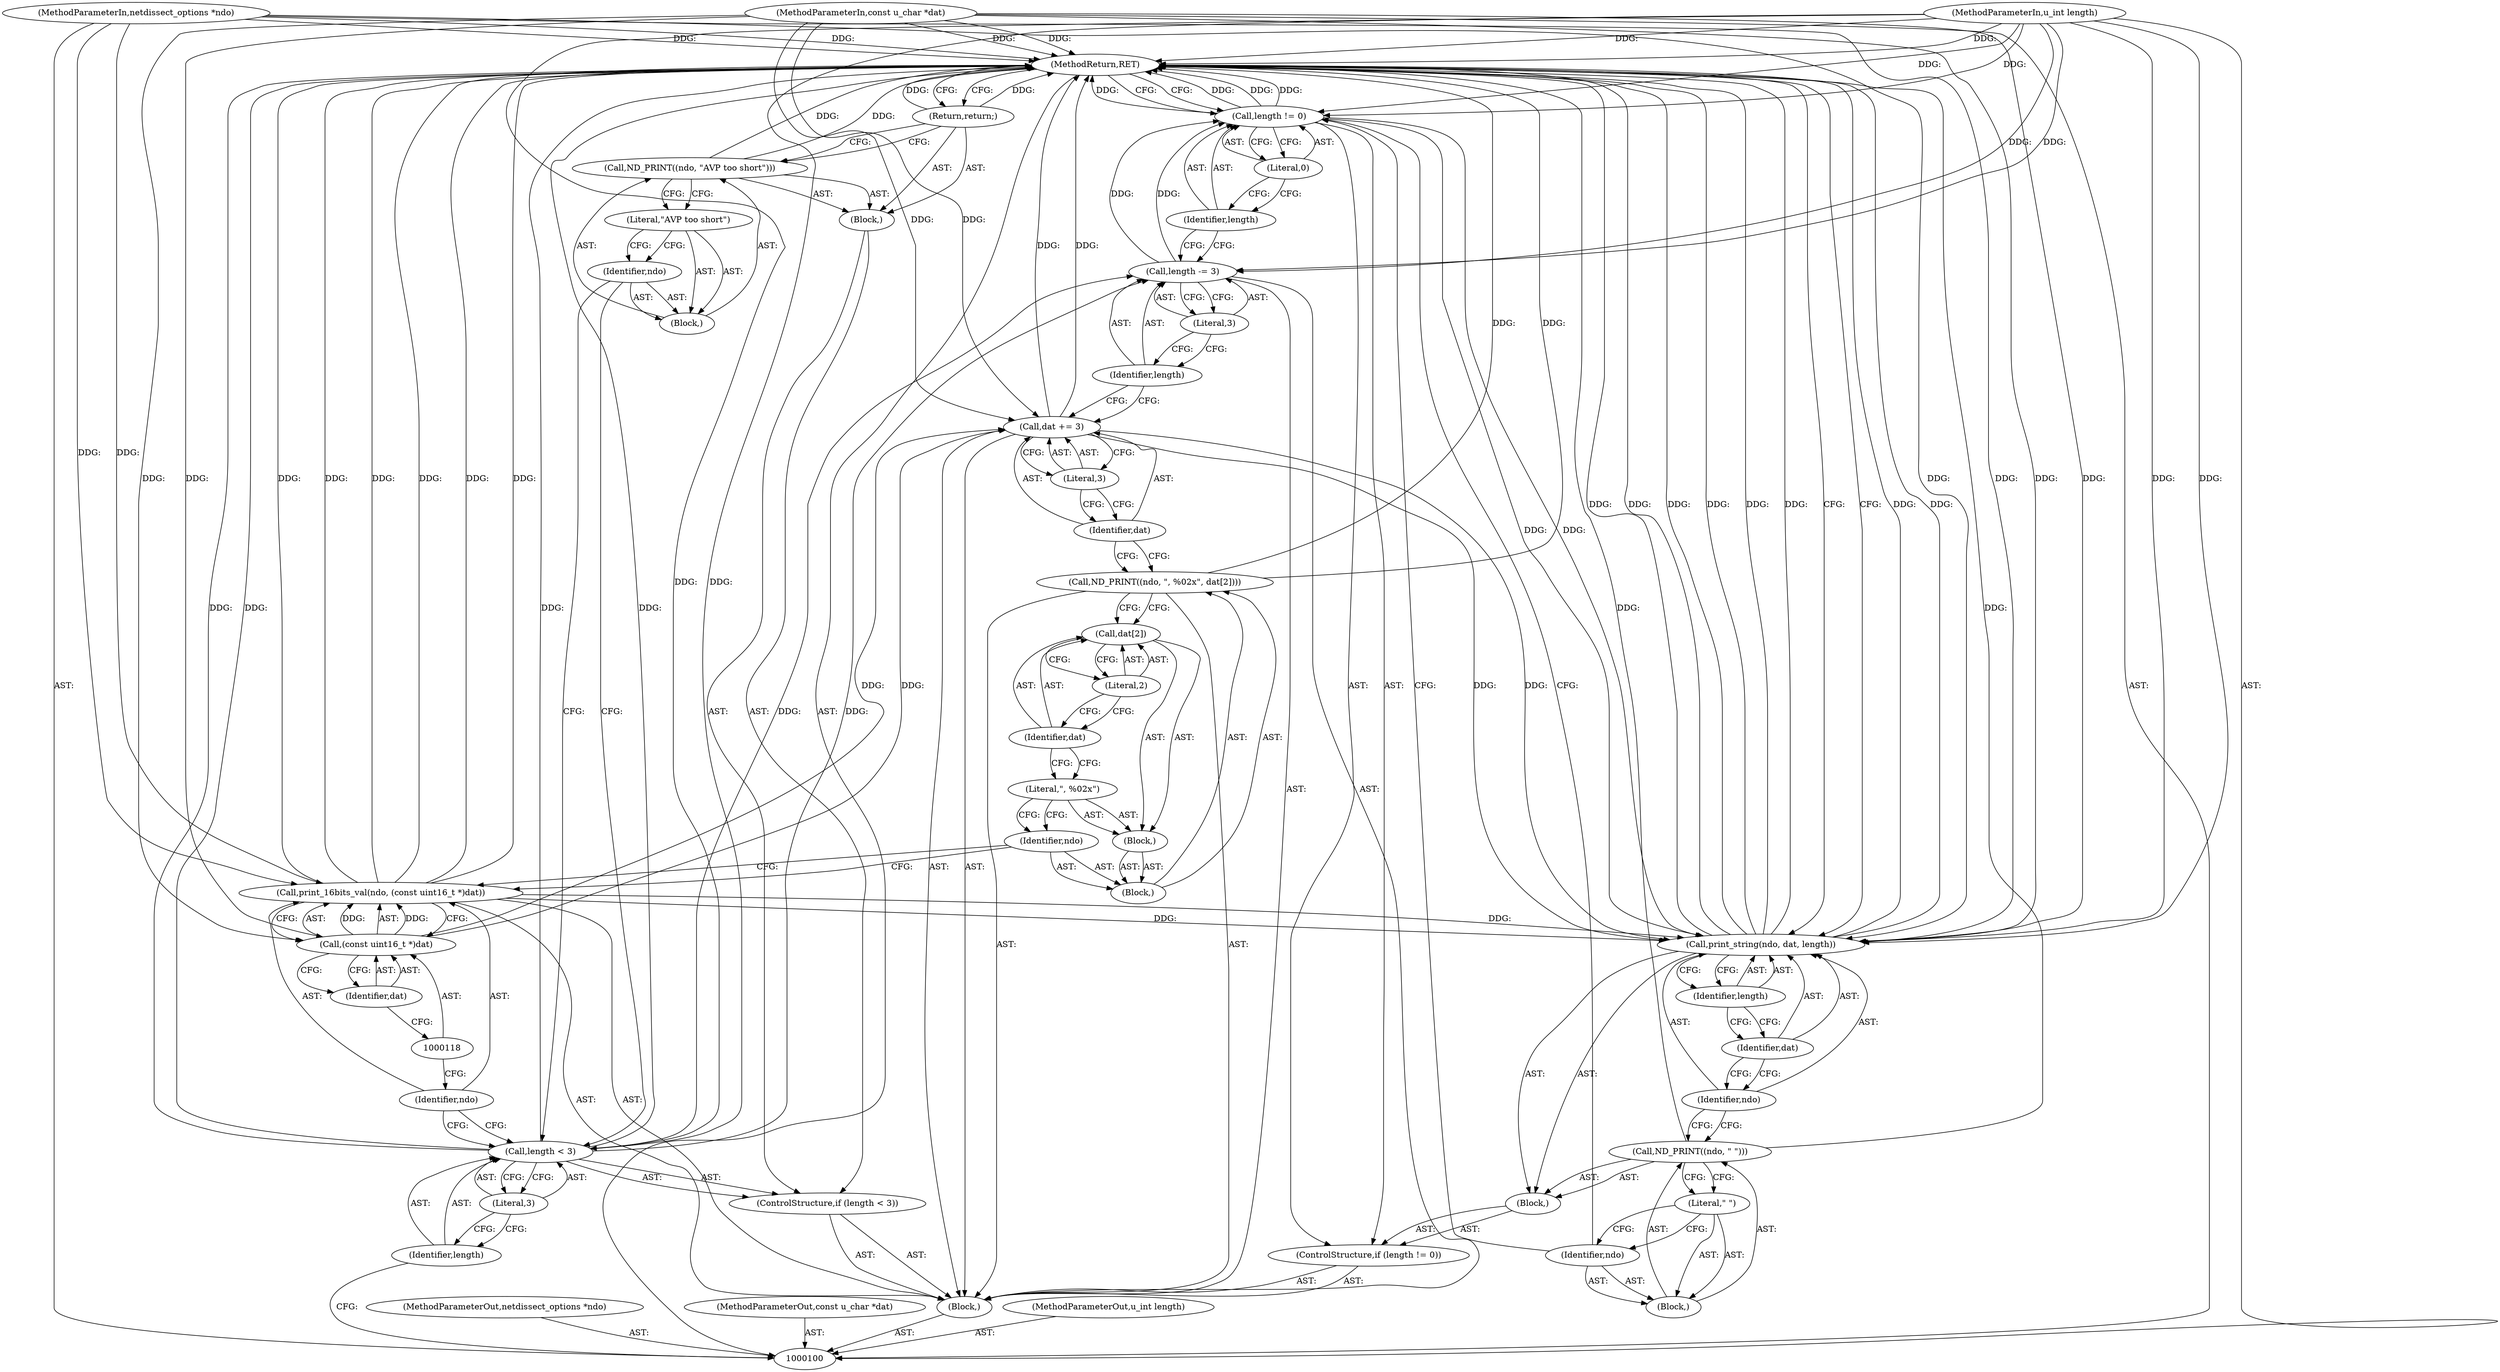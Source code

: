 digraph "0_tcpdump_cc4a7391c616be7a64ed65742ef9ed3f106eb165_11" {
"1000147" [label="(MethodReturn,RET)"];
"1000101" [label="(MethodParameterIn,netdissect_options *ndo)"];
"1000201" [label="(MethodParameterOut,netdissect_options *ndo)"];
"1000102" [label="(MethodParameterIn,const u_char *dat)"];
"1000202" [label="(MethodParameterOut,const u_char *dat)"];
"1000103" [label="(MethodParameterIn,u_int length)"];
"1000203" [label="(MethodParameterOut,u_int length)"];
"1000131" [label="(Call,length -= 3)"];
"1000132" [label="(Identifier,length)"];
"1000133" [label="(Literal,3)"];
"1000134" [label="(ControlStructure,if (length != 0))"];
"1000137" [label="(Literal,0)"];
"1000138" [label="(Block,)"];
"1000135" [label="(Call,length != 0)"];
"1000136" [label="(Identifier,length)"];
"1000140" [label="(Block,)"];
"1000141" [label="(Identifier,ndo)"];
"1000142" [label="(Literal,\" \")"];
"1000139" [label="(Call,ND_PRINT((ndo, \" \")))"];
"1000144" [label="(Identifier,ndo)"];
"1000143" [label="(Call,print_string(ndo, dat, length))"];
"1000145" [label="(Identifier,dat)"];
"1000146" [label="(Identifier,length)"];
"1000104" [label="(Block,)"];
"1000105" [label="(ControlStructure,if (length < 3))"];
"1000108" [label="(Literal,3)"];
"1000109" [label="(Block,)"];
"1000106" [label="(Call,length < 3)"];
"1000107" [label="(Identifier,length)"];
"1000111" [label="(Block,)"];
"1000112" [label="(Identifier,ndo)"];
"1000113" [label="(Literal,\"AVP too short\")"];
"1000110" [label="(Call,ND_PRINT((ndo, \"AVP too short\")))"];
"1000114" [label="(Return,return;)"];
"1000116" [label="(Identifier,ndo)"];
"1000115" [label="(Call,print_16bits_val(ndo, (const uint16_t *)dat))"];
"1000117" [label="(Call,(const uint16_t *)dat)"];
"1000119" [label="(Identifier,dat)"];
"1000121" [label="(Block,)"];
"1000122" [label="(Identifier,ndo)"];
"1000123" [label="(Block,)"];
"1000124" [label="(Literal,\", %02x\")"];
"1000120" [label="(Call,ND_PRINT((ndo, \", %02x\", dat[2])))"];
"1000125" [label="(Call,dat[2])"];
"1000126" [label="(Identifier,dat)"];
"1000127" [label="(Literal,2)"];
"1000128" [label="(Call,dat += 3)"];
"1000129" [label="(Identifier,dat)"];
"1000130" [label="(Literal,3)"];
"1000147" -> "1000100"  [label="AST: "];
"1000147" -> "1000114"  [label="CFG: "];
"1000147" -> "1000143"  [label="CFG: "];
"1000147" -> "1000135"  [label="CFG: "];
"1000115" -> "1000147"  [label="DDG: "];
"1000115" -> "1000147"  [label="DDG: "];
"1000115" -> "1000147"  [label="DDG: "];
"1000106" -> "1000147"  [label="DDG: "];
"1000106" -> "1000147"  [label="DDG: "];
"1000139" -> "1000147"  [label="DDG: "];
"1000102" -> "1000147"  [label="DDG: "];
"1000143" -> "1000147"  [label="DDG: "];
"1000143" -> "1000147"  [label="DDG: "];
"1000143" -> "1000147"  [label="DDG: "];
"1000143" -> "1000147"  [label="DDG: "];
"1000128" -> "1000147"  [label="DDG: "];
"1000103" -> "1000147"  [label="DDG: "];
"1000135" -> "1000147"  [label="DDG: "];
"1000135" -> "1000147"  [label="DDG: "];
"1000101" -> "1000147"  [label="DDG: "];
"1000110" -> "1000147"  [label="DDG: "];
"1000120" -> "1000147"  [label="DDG: "];
"1000114" -> "1000147"  [label="DDG: "];
"1000101" -> "1000100"  [label="AST: "];
"1000101" -> "1000147"  [label="DDG: "];
"1000101" -> "1000115"  [label="DDG: "];
"1000101" -> "1000143"  [label="DDG: "];
"1000201" -> "1000100"  [label="AST: "];
"1000102" -> "1000100"  [label="AST: "];
"1000102" -> "1000147"  [label="DDG: "];
"1000102" -> "1000117"  [label="DDG: "];
"1000102" -> "1000128"  [label="DDG: "];
"1000102" -> "1000143"  [label="DDG: "];
"1000202" -> "1000100"  [label="AST: "];
"1000103" -> "1000100"  [label="AST: "];
"1000103" -> "1000147"  [label="DDG: "];
"1000103" -> "1000106"  [label="DDG: "];
"1000103" -> "1000131"  [label="DDG: "];
"1000103" -> "1000135"  [label="DDG: "];
"1000103" -> "1000143"  [label="DDG: "];
"1000203" -> "1000100"  [label="AST: "];
"1000131" -> "1000104"  [label="AST: "];
"1000131" -> "1000133"  [label="CFG: "];
"1000132" -> "1000131"  [label="AST: "];
"1000133" -> "1000131"  [label="AST: "];
"1000136" -> "1000131"  [label="CFG: "];
"1000106" -> "1000131"  [label="DDG: "];
"1000103" -> "1000131"  [label="DDG: "];
"1000131" -> "1000135"  [label="DDG: "];
"1000132" -> "1000131"  [label="AST: "];
"1000132" -> "1000128"  [label="CFG: "];
"1000133" -> "1000132"  [label="CFG: "];
"1000133" -> "1000131"  [label="AST: "];
"1000133" -> "1000132"  [label="CFG: "];
"1000131" -> "1000133"  [label="CFG: "];
"1000134" -> "1000104"  [label="AST: "];
"1000135" -> "1000134"  [label="AST: "];
"1000138" -> "1000134"  [label="AST: "];
"1000137" -> "1000135"  [label="AST: "];
"1000137" -> "1000136"  [label="CFG: "];
"1000135" -> "1000137"  [label="CFG: "];
"1000138" -> "1000134"  [label="AST: "];
"1000139" -> "1000138"  [label="AST: "];
"1000143" -> "1000138"  [label="AST: "];
"1000135" -> "1000134"  [label="AST: "];
"1000135" -> "1000137"  [label="CFG: "];
"1000136" -> "1000135"  [label="AST: "];
"1000137" -> "1000135"  [label="AST: "];
"1000141" -> "1000135"  [label="CFG: "];
"1000147" -> "1000135"  [label="CFG: "];
"1000135" -> "1000147"  [label="DDG: "];
"1000135" -> "1000147"  [label="DDG: "];
"1000131" -> "1000135"  [label="DDG: "];
"1000103" -> "1000135"  [label="DDG: "];
"1000135" -> "1000143"  [label="DDG: "];
"1000136" -> "1000135"  [label="AST: "];
"1000136" -> "1000131"  [label="CFG: "];
"1000137" -> "1000136"  [label="CFG: "];
"1000140" -> "1000139"  [label="AST: "];
"1000141" -> "1000140"  [label="AST: "];
"1000142" -> "1000140"  [label="AST: "];
"1000141" -> "1000140"  [label="AST: "];
"1000141" -> "1000135"  [label="CFG: "];
"1000142" -> "1000141"  [label="CFG: "];
"1000142" -> "1000140"  [label="AST: "];
"1000142" -> "1000141"  [label="CFG: "];
"1000139" -> "1000142"  [label="CFG: "];
"1000139" -> "1000138"  [label="AST: "];
"1000139" -> "1000142"  [label="CFG: "];
"1000140" -> "1000139"  [label="AST: "];
"1000144" -> "1000139"  [label="CFG: "];
"1000139" -> "1000147"  [label="DDG: "];
"1000144" -> "1000143"  [label="AST: "];
"1000144" -> "1000139"  [label="CFG: "];
"1000145" -> "1000144"  [label="CFG: "];
"1000143" -> "1000138"  [label="AST: "];
"1000143" -> "1000146"  [label="CFG: "];
"1000144" -> "1000143"  [label="AST: "];
"1000145" -> "1000143"  [label="AST: "];
"1000146" -> "1000143"  [label="AST: "];
"1000147" -> "1000143"  [label="CFG: "];
"1000143" -> "1000147"  [label="DDG: "];
"1000143" -> "1000147"  [label="DDG: "];
"1000143" -> "1000147"  [label="DDG: "];
"1000143" -> "1000147"  [label="DDG: "];
"1000115" -> "1000143"  [label="DDG: "];
"1000101" -> "1000143"  [label="DDG: "];
"1000128" -> "1000143"  [label="DDG: "];
"1000102" -> "1000143"  [label="DDG: "];
"1000135" -> "1000143"  [label="DDG: "];
"1000103" -> "1000143"  [label="DDG: "];
"1000145" -> "1000143"  [label="AST: "];
"1000145" -> "1000144"  [label="CFG: "];
"1000146" -> "1000145"  [label="CFG: "];
"1000146" -> "1000143"  [label="AST: "];
"1000146" -> "1000145"  [label="CFG: "];
"1000143" -> "1000146"  [label="CFG: "];
"1000104" -> "1000100"  [label="AST: "];
"1000105" -> "1000104"  [label="AST: "];
"1000115" -> "1000104"  [label="AST: "];
"1000120" -> "1000104"  [label="AST: "];
"1000128" -> "1000104"  [label="AST: "];
"1000131" -> "1000104"  [label="AST: "];
"1000134" -> "1000104"  [label="AST: "];
"1000105" -> "1000104"  [label="AST: "];
"1000106" -> "1000105"  [label="AST: "];
"1000109" -> "1000105"  [label="AST: "];
"1000108" -> "1000106"  [label="AST: "];
"1000108" -> "1000107"  [label="CFG: "];
"1000106" -> "1000108"  [label="CFG: "];
"1000109" -> "1000105"  [label="AST: "];
"1000110" -> "1000109"  [label="AST: "];
"1000114" -> "1000109"  [label="AST: "];
"1000106" -> "1000105"  [label="AST: "];
"1000106" -> "1000108"  [label="CFG: "];
"1000107" -> "1000106"  [label="AST: "];
"1000108" -> "1000106"  [label="AST: "];
"1000112" -> "1000106"  [label="CFG: "];
"1000116" -> "1000106"  [label="CFG: "];
"1000106" -> "1000147"  [label="DDG: "];
"1000106" -> "1000147"  [label="DDG: "];
"1000103" -> "1000106"  [label="DDG: "];
"1000106" -> "1000131"  [label="DDG: "];
"1000107" -> "1000106"  [label="AST: "];
"1000107" -> "1000100"  [label="CFG: "];
"1000108" -> "1000107"  [label="CFG: "];
"1000111" -> "1000110"  [label="AST: "];
"1000112" -> "1000111"  [label="AST: "];
"1000113" -> "1000111"  [label="AST: "];
"1000112" -> "1000111"  [label="AST: "];
"1000112" -> "1000106"  [label="CFG: "];
"1000113" -> "1000112"  [label="CFG: "];
"1000113" -> "1000111"  [label="AST: "];
"1000113" -> "1000112"  [label="CFG: "];
"1000110" -> "1000113"  [label="CFG: "];
"1000110" -> "1000109"  [label="AST: "];
"1000110" -> "1000113"  [label="CFG: "];
"1000111" -> "1000110"  [label="AST: "];
"1000114" -> "1000110"  [label="CFG: "];
"1000110" -> "1000147"  [label="DDG: "];
"1000114" -> "1000109"  [label="AST: "];
"1000114" -> "1000110"  [label="CFG: "];
"1000147" -> "1000114"  [label="CFG: "];
"1000114" -> "1000147"  [label="DDG: "];
"1000116" -> "1000115"  [label="AST: "];
"1000116" -> "1000106"  [label="CFG: "];
"1000118" -> "1000116"  [label="CFG: "];
"1000115" -> "1000104"  [label="AST: "];
"1000115" -> "1000117"  [label="CFG: "];
"1000116" -> "1000115"  [label="AST: "];
"1000117" -> "1000115"  [label="AST: "];
"1000122" -> "1000115"  [label="CFG: "];
"1000115" -> "1000147"  [label="DDG: "];
"1000115" -> "1000147"  [label="DDG: "];
"1000115" -> "1000147"  [label="DDG: "];
"1000101" -> "1000115"  [label="DDG: "];
"1000117" -> "1000115"  [label="DDG: "];
"1000115" -> "1000143"  [label="DDG: "];
"1000117" -> "1000115"  [label="AST: "];
"1000117" -> "1000119"  [label="CFG: "];
"1000118" -> "1000117"  [label="AST: "];
"1000119" -> "1000117"  [label="AST: "];
"1000115" -> "1000117"  [label="CFG: "];
"1000117" -> "1000115"  [label="DDG: "];
"1000102" -> "1000117"  [label="DDG: "];
"1000117" -> "1000128"  [label="DDG: "];
"1000119" -> "1000117"  [label="AST: "];
"1000119" -> "1000118"  [label="CFG: "];
"1000117" -> "1000119"  [label="CFG: "];
"1000121" -> "1000120"  [label="AST: "];
"1000122" -> "1000121"  [label="AST: "];
"1000123" -> "1000121"  [label="AST: "];
"1000122" -> "1000121"  [label="AST: "];
"1000122" -> "1000115"  [label="CFG: "];
"1000124" -> "1000122"  [label="CFG: "];
"1000123" -> "1000121"  [label="AST: "];
"1000124" -> "1000123"  [label="AST: "];
"1000125" -> "1000123"  [label="AST: "];
"1000124" -> "1000123"  [label="AST: "];
"1000124" -> "1000122"  [label="CFG: "];
"1000126" -> "1000124"  [label="CFG: "];
"1000120" -> "1000104"  [label="AST: "];
"1000120" -> "1000125"  [label="CFG: "];
"1000121" -> "1000120"  [label="AST: "];
"1000129" -> "1000120"  [label="CFG: "];
"1000120" -> "1000147"  [label="DDG: "];
"1000125" -> "1000123"  [label="AST: "];
"1000125" -> "1000127"  [label="CFG: "];
"1000126" -> "1000125"  [label="AST: "];
"1000127" -> "1000125"  [label="AST: "];
"1000120" -> "1000125"  [label="CFG: "];
"1000126" -> "1000125"  [label="AST: "];
"1000126" -> "1000124"  [label="CFG: "];
"1000127" -> "1000126"  [label="CFG: "];
"1000127" -> "1000125"  [label="AST: "];
"1000127" -> "1000126"  [label="CFG: "];
"1000125" -> "1000127"  [label="CFG: "];
"1000128" -> "1000104"  [label="AST: "];
"1000128" -> "1000130"  [label="CFG: "];
"1000129" -> "1000128"  [label="AST: "];
"1000130" -> "1000128"  [label="AST: "];
"1000132" -> "1000128"  [label="CFG: "];
"1000128" -> "1000147"  [label="DDG: "];
"1000117" -> "1000128"  [label="DDG: "];
"1000102" -> "1000128"  [label="DDG: "];
"1000128" -> "1000143"  [label="DDG: "];
"1000129" -> "1000128"  [label="AST: "];
"1000129" -> "1000120"  [label="CFG: "];
"1000130" -> "1000129"  [label="CFG: "];
"1000130" -> "1000128"  [label="AST: "];
"1000130" -> "1000129"  [label="CFG: "];
"1000128" -> "1000130"  [label="CFG: "];
}
